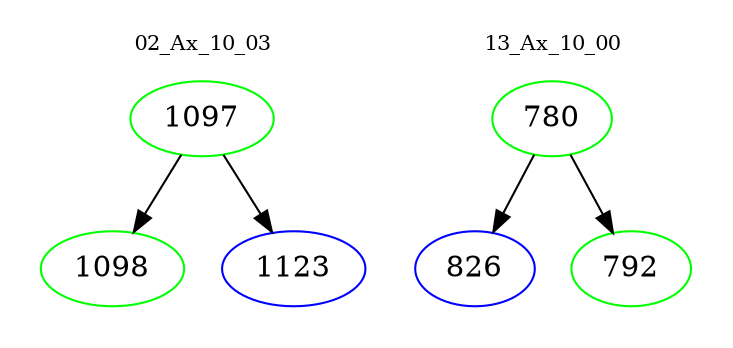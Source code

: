 digraph{
subgraph cluster_0 {
color = white
label = "02_Ax_10_03";
fontsize=10;
T0_1097 [label="1097", color="green"]
T0_1097 -> T0_1098 [color="black"]
T0_1098 [label="1098", color="green"]
T0_1097 -> T0_1123 [color="black"]
T0_1123 [label="1123", color="blue"]
}
subgraph cluster_1 {
color = white
label = "13_Ax_10_00";
fontsize=10;
T1_780 [label="780", color="green"]
T1_780 -> T1_826 [color="black"]
T1_826 [label="826", color="blue"]
T1_780 -> T1_792 [color="black"]
T1_792 [label="792", color="green"]
}
}
